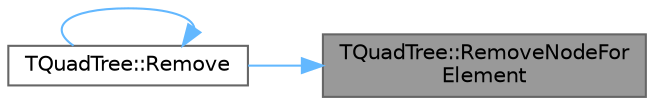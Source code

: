 digraph "TQuadTree::RemoveNodeForElement"
{
 // INTERACTIVE_SVG=YES
 // LATEX_PDF_SIZE
  bgcolor="transparent";
  edge [fontname=Helvetica,fontsize=10,labelfontname=Helvetica,labelfontsize=10];
  node [fontname=Helvetica,fontsize=10,shape=box,height=0.2,width=0.4];
  rankdir="RL";
  Node1 [id="Node000001",label="TQuadTree::RemoveNodeFor\lElement",height=0.2,width=0.4,color="gray40", fillcolor="grey60", style="filled", fontcolor="black",tooltip="Given a list of nodes, remove the node that contains the given element."];
  Node1 -> Node2 [id="edge1_Node000001_Node000002",dir="back",color="steelblue1",style="solid",tooltip=" "];
  Node2 [id="Node000002",label="TQuadTree::Remove",height=0.2,width=0.4,color="grey40", fillcolor="white", style="filled",URL="$d3/d67/classTQuadTree.html#afa81900d3663c860bcbe1bce97d90894",tooltip="Removes an object of type ElementType with an associated 2D box of size Box (log n)."];
  Node2 -> Node2 [id="edge2_Node000002_Node000002",dir="back",color="steelblue1",style="solid",tooltip=" "];
}
